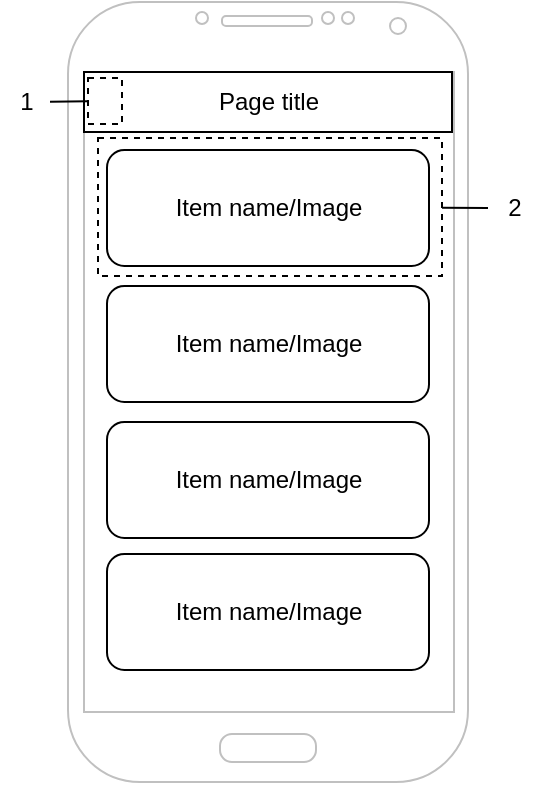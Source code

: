 <mxfile version="20.8.20" type="device"><diagram name="Page-1" id="ypg4LKALyDvwQOHzLMgH"><mxGraphModel dx="830" dy="316" grid="0" gridSize="10" guides="1" tooltips="1" connect="1" arrows="1" fold="1" page="1" pageScale="1" pageWidth="850" pageHeight="1100" math="0" shadow="0"><root><mxCell id="0"/><mxCell id="1" parent="0"/><mxCell id="Z5n1ikQnZ5gCyB7LO7tD-1" value="" style="verticalLabelPosition=bottom;verticalAlign=top;html=1;shadow=0;dashed=0;strokeWidth=1;shape=mxgraph.android.phone2;strokeColor=#c0c0c0;" parent="1" vertex="1"><mxGeometry x="300" y="170" width="200" height="390" as="geometry"/></mxCell><mxCell id="Z5n1ikQnZ5gCyB7LO7tD-6" value="" style="verticalLabelPosition=bottom;verticalAlign=top;html=1;shape=mxgraph.basic.rect;fillColor2=none;strokeWidth=1;size=20;indent=5;" parent="1" vertex="1"><mxGeometry x="308" y="205" width="184" height="30" as="geometry"/></mxCell><mxCell id="GZrjYJ2U1m0NYLsP3BCL-1" value="" style="shape=image;html=1;verticalAlign=top;verticalLabelPosition=bottom;labelBackgroundColor=#ffffff;imageAspect=0;aspect=fixed;image=https://cdn1.iconfinder.com/data/icons/material-core/12/chevron-left-128.png" vertex="1" parent="1"><mxGeometry x="308" y="210.5" width="19" height="19" as="geometry"/></mxCell><mxCell id="GZrjYJ2U1m0NYLsP3BCL-2" value="Item name/Image" style="rounded=1;whiteSpace=wrap;html=1;" vertex="1" parent="1"><mxGeometry x="319.5" y="244" width="161" height="58" as="geometry"/></mxCell><mxCell id="GZrjYJ2U1m0NYLsP3BCL-3" value="Item name/Image" style="rounded=1;whiteSpace=wrap;html=1;" vertex="1" parent="1"><mxGeometry x="319.5" y="312" width="161" height="58" as="geometry"/></mxCell><mxCell id="GZrjYJ2U1m0NYLsP3BCL-4" value="Item name/Image" style="rounded=1;whiteSpace=wrap;html=1;" vertex="1" parent="1"><mxGeometry x="319.5" y="380" width="161" height="58" as="geometry"/></mxCell><mxCell id="GZrjYJ2U1m0NYLsP3BCL-5" value="Item name/Image" style="rounded=1;whiteSpace=wrap;html=1;" vertex="1" parent="1"><mxGeometry x="319.5" y="446" width="161" height="58" as="geometry"/></mxCell><mxCell id="GZrjYJ2U1m0NYLsP3BCL-6" value="" style="whiteSpace=wrap;html=1;dashed=1;fillColor=none;" vertex="1" parent="1"><mxGeometry x="315" y="238" width="172" height="69" as="geometry"/></mxCell><mxCell id="GZrjYJ2U1m0NYLsP3BCL-7" value="" style="whiteSpace=wrap;html=1;dashed=1;fillColor=none;" vertex="1" parent="1"><mxGeometry x="310" y="208" width="17" height="23" as="geometry"/></mxCell><mxCell id="GZrjYJ2U1m0NYLsP3BCL-15" style="edgeStyle=none;rounded=0;orthogonalLoop=1;jettySize=auto;html=1;endArrow=none;endFill=0;" edge="1" parent="1" source="GZrjYJ2U1m0NYLsP3BCL-8" target="GZrjYJ2U1m0NYLsP3BCL-7"><mxGeometry relative="1" as="geometry"/></mxCell><mxCell id="GZrjYJ2U1m0NYLsP3BCL-8" value="&lt;div&gt;1&lt;/div&gt;" style="text;html=1;align=center;verticalAlign=middle;resizable=0;points=[];autosize=1;strokeColor=none;fillColor=none;" vertex="1" parent="1"><mxGeometry x="266" y="207" width="25" height="26" as="geometry"/></mxCell><mxCell id="GZrjYJ2U1m0NYLsP3BCL-11" style="edgeStyle=none;rounded=0;orthogonalLoop=1;jettySize=auto;html=1;endArrow=none;endFill=0;" edge="1" parent="1" source="GZrjYJ2U1m0NYLsP3BCL-9" target="GZrjYJ2U1m0NYLsP3BCL-6"><mxGeometry relative="1" as="geometry"/></mxCell><mxCell id="GZrjYJ2U1m0NYLsP3BCL-9" value="2" style="text;html=1;align=center;verticalAlign=middle;resizable=0;points=[];autosize=1;strokeColor=none;fillColor=none;" vertex="1" parent="1"><mxGeometry x="510" y="260" width="25" height="26" as="geometry"/></mxCell><mxCell id="GZrjYJ2U1m0NYLsP3BCL-17" value="&lt;div&gt;Page title&lt;/div&gt;" style="text;html=1;align=center;verticalAlign=middle;resizable=0;points=[];autosize=1;strokeColor=none;fillColor=none;" vertex="1" parent="1"><mxGeometry x="366" y="207" width="68" height="26" as="geometry"/></mxCell></root></mxGraphModel></diagram></mxfile>
